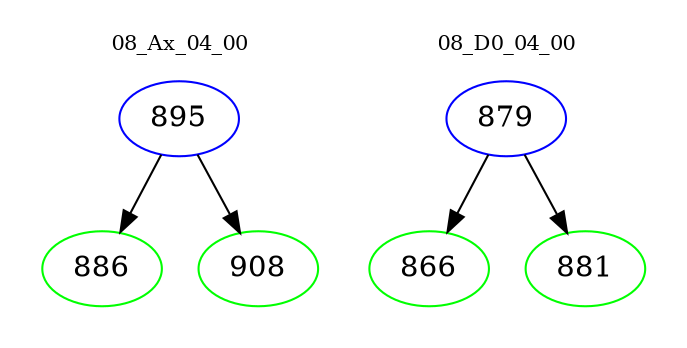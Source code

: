 digraph{
subgraph cluster_0 {
color = white
label = "08_Ax_04_00";
fontsize=10;
T0_895 [label="895", color="blue"]
T0_895 -> T0_886 [color="black"]
T0_886 [label="886", color="green"]
T0_895 -> T0_908 [color="black"]
T0_908 [label="908", color="green"]
}
subgraph cluster_1 {
color = white
label = "08_D0_04_00";
fontsize=10;
T1_879 [label="879", color="blue"]
T1_879 -> T1_866 [color="black"]
T1_866 [label="866", color="green"]
T1_879 -> T1_881 [color="black"]
T1_881 [label="881", color="green"]
}
}
